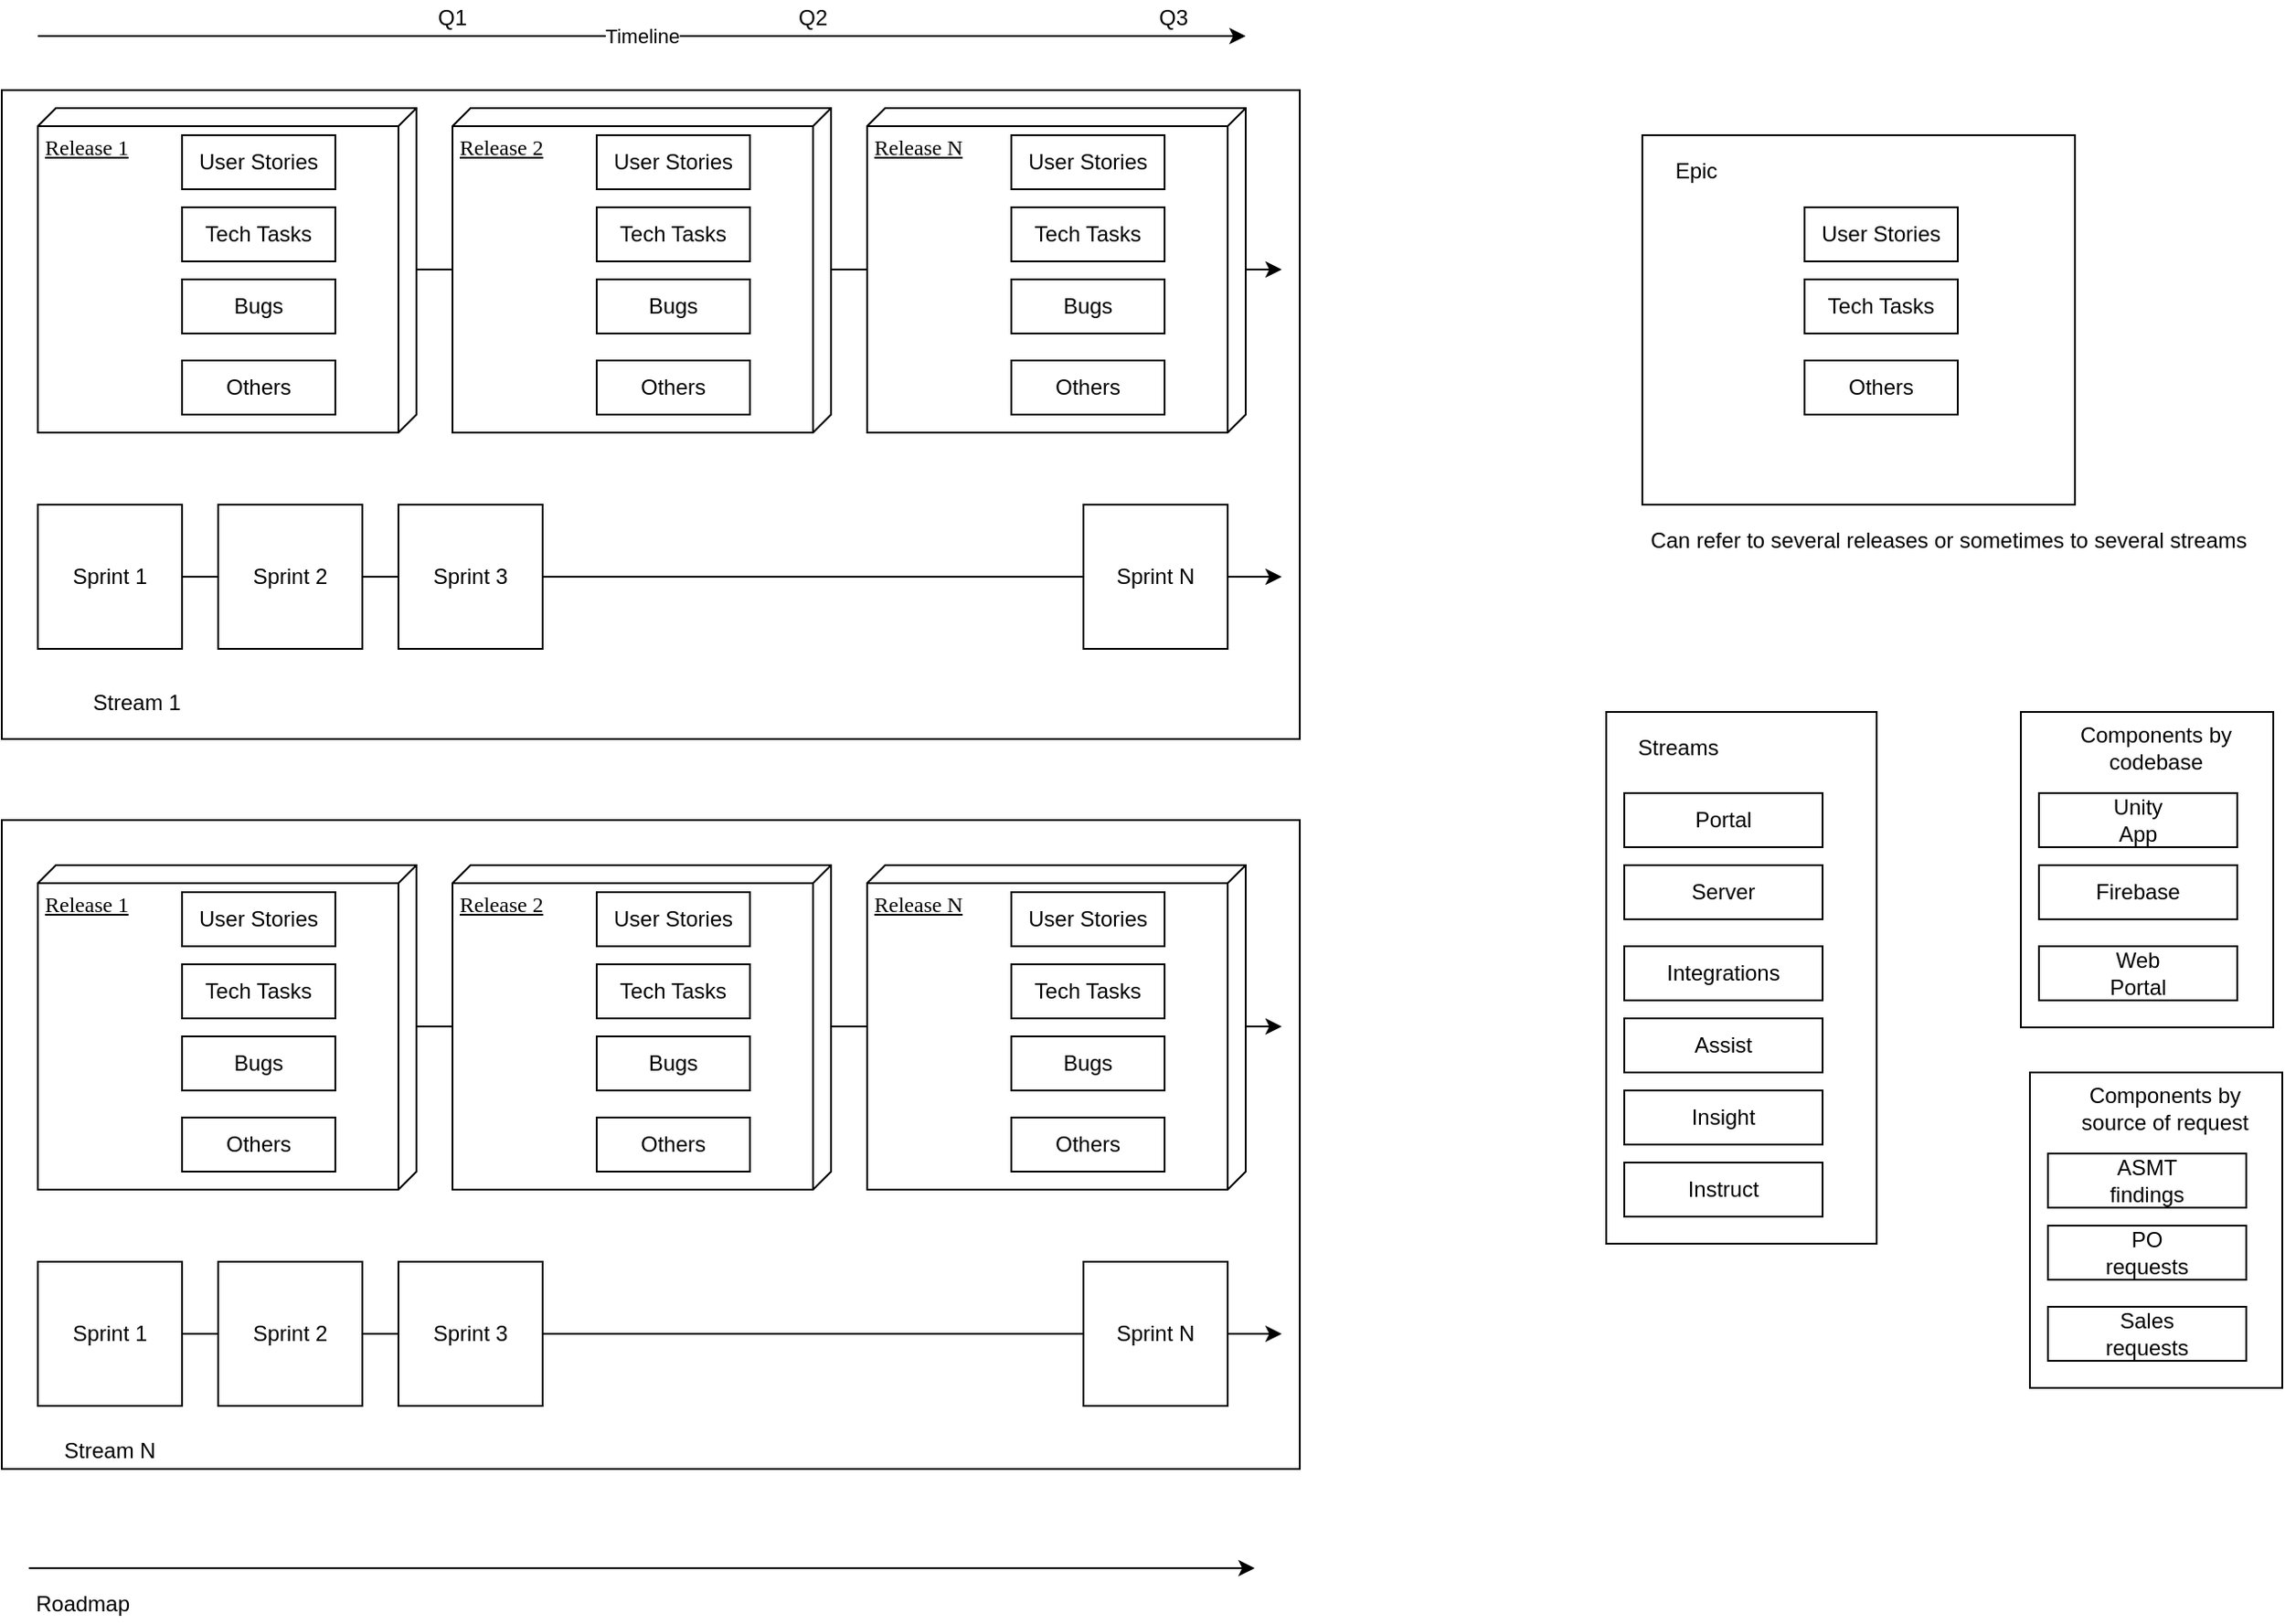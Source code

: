 <mxfile version="14.3.2" type="github" pages="4">
  <diagram name="Jira - Structure" id="5f0bae14-7c28-e335-631c-24af17079c00">
    <mxGraphModel dx="1102" dy="634" grid="1" gridSize="10" guides="1" tooltips="1" connect="1" arrows="1" fold="1" page="1" pageScale="1" pageWidth="1100" pageHeight="850" background="#ffffff" math="0" shadow="0">
      <root>
        <mxCell id="0" />
        <mxCell id="1" parent="0" />
        <mxCell id="EoIfOa-mQv8-iU-O-UPE-25" value="" style="rounded=0;whiteSpace=wrap;html=1;" vertex="1" parent="1">
          <mxGeometry x="990" y="405" width="150" height="295" as="geometry" />
        </mxCell>
        <mxCell id="KZfEq4PjZTaoLLtRf_3A-20" value="" style="rounded=0;whiteSpace=wrap;html=1;" vertex="1" parent="1">
          <mxGeometry x="100" y="60" width="720" height="360" as="geometry" />
        </mxCell>
        <mxCell id="KZfEq4PjZTaoLLtRf_3A-17" style="edgeStyle=orthogonalEdgeStyle;rounded=0;orthogonalLoop=1;jettySize=auto;html=1;exitX=0;exitY=0.5;exitDx=0;exitDy=0;" edge="1" parent="1">
          <mxGeometry relative="1" as="geometry">
            <mxPoint x="120" y="159.5" as="sourcePoint" />
            <mxPoint x="810" y="159.5" as="targetPoint" />
            <Array as="points">
              <mxPoint x="620" y="159.5" />
              <mxPoint x="620" y="159.5" />
            </Array>
          </mxGeometry>
        </mxCell>
        <mxCell id="KZfEq4PjZTaoLLtRf_3A-16" style="edgeStyle=orthogonalEdgeStyle;rounded=0;orthogonalLoop=1;jettySize=auto;html=1;exitX=0;exitY=0.5;exitDx=0;exitDy=0;" edge="1" parent="1" source="KZfEq4PjZTaoLLtRf_3A-11">
          <mxGeometry relative="1" as="geometry">
            <mxPoint x="810" y="330" as="targetPoint" />
            <Array as="points">
              <mxPoint x="620" y="330" />
              <mxPoint x="620" y="330" />
            </Array>
          </mxGeometry>
        </mxCell>
        <mxCell id="39150e848f15840c-1" value="Release 1" style="verticalAlign=top;align=left;spacingTop=8;spacingLeft=2;spacingRight=12;shape=cube;size=10;direction=south;fontStyle=4;html=1;rounded=0;shadow=0;comic=0;labelBackgroundColor=none;strokeWidth=1;fontFamily=Verdana;fontSize=12" parent="1" vertex="1">
          <mxGeometry x="120" y="70" width="210" height="180" as="geometry" />
        </mxCell>
        <mxCell id="zYBQ2tV1xO66oVyMY-6t-7" value="User Stories" style="rounded=0;whiteSpace=wrap;html=1;" vertex="1" parent="1">
          <mxGeometry x="200" y="85" width="85" height="30" as="geometry" />
        </mxCell>
        <mxCell id="zYBQ2tV1xO66oVyMY-6t-8" value="Tech Tasks" style="rounded=0;whiteSpace=wrap;html=1;" vertex="1" parent="1">
          <mxGeometry x="200" y="125" width="85" height="30" as="geometry" />
        </mxCell>
        <mxCell id="zYBQ2tV1xO66oVyMY-6t-9" value="Bugs" style="rounded=0;whiteSpace=wrap;html=1;" vertex="1" parent="1">
          <mxGeometry x="200" y="165" width="85" height="30" as="geometry" />
        </mxCell>
        <mxCell id="zYBQ2tV1xO66oVyMY-6t-14" value="Timeline" style="endArrow=classic;html=1;" edge="1" parent="1">
          <mxGeometry relative="1" as="geometry">
            <mxPoint x="120" y="30" as="sourcePoint" />
            <mxPoint x="790" y="30" as="targetPoint" />
          </mxGeometry>
        </mxCell>
        <mxCell id="zYBQ2tV1xO66oVyMY-6t-16" value="Release 2" style="verticalAlign=top;align=left;spacingTop=8;spacingLeft=2;spacingRight=12;shape=cube;size=10;direction=south;fontStyle=4;html=1;rounded=0;shadow=0;comic=0;labelBackgroundColor=none;strokeWidth=1;fontFamily=Verdana;fontSize=12" vertex="1" parent="1">
          <mxGeometry x="350" y="70" width="210" height="180" as="geometry" />
        </mxCell>
        <mxCell id="zYBQ2tV1xO66oVyMY-6t-17" value="User Stories" style="rounded=0;whiteSpace=wrap;html=1;" vertex="1" parent="1">
          <mxGeometry x="430" y="85" width="85" height="30" as="geometry" />
        </mxCell>
        <mxCell id="zYBQ2tV1xO66oVyMY-6t-18" value="Tech Tasks" style="rounded=0;whiteSpace=wrap;html=1;" vertex="1" parent="1">
          <mxGeometry x="430" y="125" width="85" height="30" as="geometry" />
        </mxCell>
        <mxCell id="zYBQ2tV1xO66oVyMY-6t-19" value="Bugs" style="rounded=0;whiteSpace=wrap;html=1;" vertex="1" parent="1">
          <mxGeometry x="430" y="165" width="85" height="30" as="geometry" />
        </mxCell>
        <mxCell id="zYBQ2tV1xO66oVyMY-6t-20" value="Release N" style="verticalAlign=top;align=left;spacingTop=8;spacingLeft=2;spacingRight=12;shape=cube;size=10;direction=south;fontStyle=4;html=1;rounded=0;shadow=0;comic=0;labelBackgroundColor=none;strokeWidth=1;fontFamily=Verdana;fontSize=12" vertex="1" parent="1">
          <mxGeometry x="580" y="70" width="210" height="180" as="geometry" />
        </mxCell>
        <mxCell id="zYBQ2tV1xO66oVyMY-6t-21" value="User Stories" style="rounded=0;whiteSpace=wrap;html=1;" vertex="1" parent="1">
          <mxGeometry x="660" y="85" width="85" height="30" as="geometry" />
        </mxCell>
        <mxCell id="zYBQ2tV1xO66oVyMY-6t-22" value="Tech Tasks" style="rounded=0;whiteSpace=wrap;html=1;" vertex="1" parent="1">
          <mxGeometry x="660" y="125" width="85" height="30" as="geometry" />
        </mxCell>
        <mxCell id="zYBQ2tV1xO66oVyMY-6t-23" value="Bugs" style="rounded=0;whiteSpace=wrap;html=1;" vertex="1" parent="1">
          <mxGeometry x="660" y="165" width="85" height="30" as="geometry" />
        </mxCell>
        <mxCell id="LvQOMLrBuf0VgDN2-tLI-3" value="Others" style="rounded=0;whiteSpace=wrap;html=1;" vertex="1" parent="1">
          <mxGeometry x="200" y="210" width="85" height="30" as="geometry" />
        </mxCell>
        <mxCell id="LvQOMLrBuf0VgDN2-tLI-5" value="Others" style="rounded=0;whiteSpace=wrap;html=1;" vertex="1" parent="1">
          <mxGeometry x="430" y="210" width="85" height="30" as="geometry" />
        </mxCell>
        <mxCell id="LvQOMLrBuf0VgDN2-tLI-6" value="Others" style="rounded=0;whiteSpace=wrap;html=1;" vertex="1" parent="1">
          <mxGeometry x="660" y="210" width="85" height="30" as="geometry" />
        </mxCell>
        <mxCell id="KZfEq4PjZTaoLLtRf_3A-4" value="" style="endArrow=classic;html=1;" edge="1" parent="1">
          <mxGeometry relative="1" as="geometry">
            <mxPoint x="115" y="880" as="sourcePoint" />
            <mxPoint x="795" y="880" as="targetPoint" />
          </mxGeometry>
        </mxCell>
        <mxCell id="KZfEq4PjZTaoLLtRf_3A-7" value="Q1" style="text;html=1;strokeColor=none;fillColor=none;align=center;verticalAlign=middle;whiteSpace=wrap;rounded=0;" vertex="1" parent="1">
          <mxGeometry x="330" y="10" width="40" height="20" as="geometry" />
        </mxCell>
        <mxCell id="KZfEq4PjZTaoLLtRf_3A-8" value="Q2" style="text;html=1;strokeColor=none;fillColor=none;align=center;verticalAlign=middle;whiteSpace=wrap;rounded=0;" vertex="1" parent="1">
          <mxGeometry x="530" y="10" width="40" height="20" as="geometry" />
        </mxCell>
        <mxCell id="KZfEq4PjZTaoLLtRf_3A-9" value="Roadmap" style="text;html=1;strokeColor=none;fillColor=none;align=center;verticalAlign=middle;whiteSpace=wrap;rounded=0;" vertex="1" parent="1">
          <mxGeometry x="130" y="890" width="30" height="20" as="geometry" />
        </mxCell>
        <mxCell id="KZfEq4PjZTaoLLtRf_3A-10" value="Q3" style="text;html=1;strokeColor=none;fillColor=none;align=center;verticalAlign=middle;whiteSpace=wrap;rounded=0;" vertex="1" parent="1">
          <mxGeometry x="730" y="10" width="40" height="20" as="geometry" />
        </mxCell>
        <mxCell id="KZfEq4PjZTaoLLtRf_3A-11" value="Sprint 1" style="whiteSpace=wrap;html=1;aspect=fixed;" vertex="1" parent="1">
          <mxGeometry x="120" y="290" width="80" height="80" as="geometry" />
        </mxCell>
        <mxCell id="KZfEq4PjZTaoLLtRf_3A-12" value="Sprint 2" style="whiteSpace=wrap;html=1;aspect=fixed;" vertex="1" parent="1">
          <mxGeometry x="220" y="290" width="80" height="80" as="geometry" />
        </mxCell>
        <mxCell id="KZfEq4PjZTaoLLtRf_3A-13" value="Sprint 3" style="whiteSpace=wrap;html=1;aspect=fixed;" vertex="1" parent="1">
          <mxGeometry x="320" y="290" width="80" height="80" as="geometry" />
        </mxCell>
        <mxCell id="KZfEq4PjZTaoLLtRf_3A-14" value="Sprint N" style="whiteSpace=wrap;html=1;aspect=fixed;" vertex="1" parent="1">
          <mxGeometry x="700" y="290" width="80" height="80" as="geometry" />
        </mxCell>
        <UserObject label="Stream 1" placeholders="1" name="Variable" id="KZfEq4PjZTaoLLtRf_3A-21">
          <mxCell style="text;html=1;strokeColor=none;fillColor=none;align=center;verticalAlign=middle;whiteSpace=wrap;overflow=hidden;" vertex="1" parent="1">
            <mxGeometry x="120" y="390" width="110" height="20" as="geometry" />
          </mxCell>
        </UserObject>
        <mxCell id="KZfEq4PjZTaoLLtRf_3A-46" value="" style="rounded=0;whiteSpace=wrap;html=1;" vertex="1" parent="1">
          <mxGeometry x="100" y="465" width="720" height="360" as="geometry" />
        </mxCell>
        <mxCell id="KZfEq4PjZTaoLLtRf_3A-47" style="edgeStyle=orthogonalEdgeStyle;rounded=0;orthogonalLoop=1;jettySize=auto;html=1;exitX=0;exitY=0.5;exitDx=0;exitDy=0;" edge="1" parent="1">
          <mxGeometry relative="1" as="geometry">
            <mxPoint x="120" y="579.5" as="sourcePoint" />
            <mxPoint x="810" y="579.5" as="targetPoint" />
            <Array as="points">
              <mxPoint x="620" y="579.5" />
              <mxPoint x="620" y="579.5" />
            </Array>
          </mxGeometry>
        </mxCell>
        <mxCell id="KZfEq4PjZTaoLLtRf_3A-48" style="edgeStyle=orthogonalEdgeStyle;rounded=0;orthogonalLoop=1;jettySize=auto;html=1;exitX=0;exitY=0.5;exitDx=0;exitDy=0;" edge="1" parent="1" source="KZfEq4PjZTaoLLtRf_3A-64">
          <mxGeometry relative="1" as="geometry">
            <mxPoint x="810" y="750" as="targetPoint" />
            <Array as="points">
              <mxPoint x="620" y="750" />
              <mxPoint x="620" y="750" />
            </Array>
          </mxGeometry>
        </mxCell>
        <mxCell id="KZfEq4PjZTaoLLtRf_3A-49" value="Release 1" style="verticalAlign=top;align=left;spacingTop=8;spacingLeft=2;spacingRight=12;shape=cube;size=10;direction=south;fontStyle=4;html=1;rounded=0;shadow=0;comic=0;labelBackgroundColor=none;strokeWidth=1;fontFamily=Verdana;fontSize=12" vertex="1" parent="1">
          <mxGeometry x="120" y="490" width="210" height="180" as="geometry" />
        </mxCell>
        <mxCell id="KZfEq4PjZTaoLLtRf_3A-50" value="User Stories" style="rounded=0;whiteSpace=wrap;html=1;" vertex="1" parent="1">
          <mxGeometry x="200" y="505" width="85" height="30" as="geometry" />
        </mxCell>
        <mxCell id="KZfEq4PjZTaoLLtRf_3A-51" value="Tech Tasks" style="rounded=0;whiteSpace=wrap;html=1;" vertex="1" parent="1">
          <mxGeometry x="200" y="545" width="85" height="30" as="geometry" />
        </mxCell>
        <mxCell id="KZfEq4PjZTaoLLtRf_3A-52" value="Bugs" style="rounded=0;whiteSpace=wrap;html=1;" vertex="1" parent="1">
          <mxGeometry x="200" y="585" width="85" height="30" as="geometry" />
        </mxCell>
        <mxCell id="KZfEq4PjZTaoLLtRf_3A-53" value="Release 2" style="verticalAlign=top;align=left;spacingTop=8;spacingLeft=2;spacingRight=12;shape=cube;size=10;direction=south;fontStyle=4;html=1;rounded=0;shadow=0;comic=0;labelBackgroundColor=none;strokeWidth=1;fontFamily=Verdana;fontSize=12" vertex="1" parent="1">
          <mxGeometry x="350" y="490" width="210" height="180" as="geometry" />
        </mxCell>
        <mxCell id="KZfEq4PjZTaoLLtRf_3A-54" value="User Stories" style="rounded=0;whiteSpace=wrap;html=1;" vertex="1" parent="1">
          <mxGeometry x="430" y="505" width="85" height="30" as="geometry" />
        </mxCell>
        <mxCell id="KZfEq4PjZTaoLLtRf_3A-55" value="Tech Tasks" style="rounded=0;whiteSpace=wrap;html=1;" vertex="1" parent="1">
          <mxGeometry x="430" y="545" width="85" height="30" as="geometry" />
        </mxCell>
        <mxCell id="KZfEq4PjZTaoLLtRf_3A-56" value="Bugs" style="rounded=0;whiteSpace=wrap;html=1;" vertex="1" parent="1">
          <mxGeometry x="430" y="585" width="85" height="30" as="geometry" />
        </mxCell>
        <mxCell id="KZfEq4PjZTaoLLtRf_3A-57" value="Release N" style="verticalAlign=top;align=left;spacingTop=8;spacingLeft=2;spacingRight=12;shape=cube;size=10;direction=south;fontStyle=4;html=1;rounded=0;shadow=0;comic=0;labelBackgroundColor=none;strokeWidth=1;fontFamily=Verdana;fontSize=12" vertex="1" parent="1">
          <mxGeometry x="580" y="490" width="210" height="180" as="geometry" />
        </mxCell>
        <mxCell id="KZfEq4PjZTaoLLtRf_3A-58" value="User Stories" style="rounded=0;whiteSpace=wrap;html=1;" vertex="1" parent="1">
          <mxGeometry x="660" y="505" width="85" height="30" as="geometry" />
        </mxCell>
        <mxCell id="KZfEq4PjZTaoLLtRf_3A-59" value="Tech Tasks" style="rounded=0;whiteSpace=wrap;html=1;" vertex="1" parent="1">
          <mxGeometry x="660" y="545" width="85" height="30" as="geometry" />
        </mxCell>
        <mxCell id="KZfEq4PjZTaoLLtRf_3A-60" value="Bugs" style="rounded=0;whiteSpace=wrap;html=1;" vertex="1" parent="1">
          <mxGeometry x="660" y="585" width="85" height="30" as="geometry" />
        </mxCell>
        <mxCell id="KZfEq4PjZTaoLLtRf_3A-61" value="Others" style="rounded=0;whiteSpace=wrap;html=1;" vertex="1" parent="1">
          <mxGeometry x="200" y="630" width="85" height="30" as="geometry" />
        </mxCell>
        <mxCell id="KZfEq4PjZTaoLLtRf_3A-62" value="Others" style="rounded=0;whiteSpace=wrap;html=1;" vertex="1" parent="1">
          <mxGeometry x="430" y="630" width="85" height="30" as="geometry" />
        </mxCell>
        <mxCell id="KZfEq4PjZTaoLLtRf_3A-63" value="Others" style="rounded=0;whiteSpace=wrap;html=1;" vertex="1" parent="1">
          <mxGeometry x="660" y="630" width="85" height="30" as="geometry" />
        </mxCell>
        <mxCell id="KZfEq4PjZTaoLLtRf_3A-64" value="Sprint 1" style="whiteSpace=wrap;html=1;aspect=fixed;" vertex="1" parent="1">
          <mxGeometry x="120" y="710" width="80" height="80" as="geometry" />
        </mxCell>
        <mxCell id="KZfEq4PjZTaoLLtRf_3A-65" value="Sprint 2" style="whiteSpace=wrap;html=1;aspect=fixed;" vertex="1" parent="1">
          <mxGeometry x="220" y="710" width="80" height="80" as="geometry" />
        </mxCell>
        <mxCell id="KZfEq4PjZTaoLLtRf_3A-66" value="Sprint 3" style="whiteSpace=wrap;html=1;aspect=fixed;" vertex="1" parent="1">
          <mxGeometry x="320" y="710" width="80" height="80" as="geometry" />
        </mxCell>
        <mxCell id="KZfEq4PjZTaoLLtRf_3A-67" value="Sprint N" style="whiteSpace=wrap;html=1;aspect=fixed;" vertex="1" parent="1">
          <mxGeometry x="700" y="710" width="80" height="80" as="geometry" />
        </mxCell>
        <UserObject label="Stream N" placeholders="1" name="Variable" id="KZfEq4PjZTaoLLtRf_3A-68">
          <mxCell style="text;html=1;strokeColor=none;fillColor=none;align=center;verticalAlign=middle;whiteSpace=wrap;overflow=hidden;" vertex="1" parent="1">
            <mxGeometry x="105" y="805" width="110" height="20" as="geometry" />
          </mxCell>
        </UserObject>
        <mxCell id="EoIfOa-mQv8-iU-O-UPE-1" value="" style="rounded=0;whiteSpace=wrap;html=1;" vertex="1" parent="1">
          <mxGeometry x="1010" y="85" width="240" height="205" as="geometry" />
        </mxCell>
        <mxCell id="EoIfOa-mQv8-iU-O-UPE-2" value="Epic" style="text;html=1;strokeColor=none;fillColor=none;align=center;verticalAlign=middle;whiteSpace=wrap;rounded=0;" vertex="1" parent="1">
          <mxGeometry x="1020" y="95" width="40" height="20" as="geometry" />
        </mxCell>
        <mxCell id="EoIfOa-mQv8-iU-O-UPE-3" value="User Stories" style="rounded=0;whiteSpace=wrap;html=1;" vertex="1" parent="1">
          <mxGeometry x="1100" y="125" width="85" height="30" as="geometry" />
        </mxCell>
        <mxCell id="EoIfOa-mQv8-iU-O-UPE-4" value="Tech Tasks" style="rounded=0;whiteSpace=wrap;html=1;" vertex="1" parent="1">
          <mxGeometry x="1100" y="165" width="85" height="30" as="geometry" />
        </mxCell>
        <mxCell id="EoIfOa-mQv8-iU-O-UPE-5" value="Others" style="rounded=0;whiteSpace=wrap;html=1;" vertex="1" parent="1">
          <mxGeometry x="1100" y="210" width="85" height="30" as="geometry" />
        </mxCell>
        <mxCell id="EoIfOa-mQv8-iU-O-UPE-6" value="Can refer to several releases or sometimes to several streams" style="text;html=1;strokeColor=none;fillColor=none;align=center;verticalAlign=middle;whiteSpace=wrap;rounded=0;" vertex="1" parent="1">
          <mxGeometry x="1010" y="300" width="340" height="20" as="geometry" />
        </mxCell>
        <mxCell id="EoIfOa-mQv8-iU-O-UPE-7" value="Streams" style="text;html=1;strokeColor=none;fillColor=none;align=center;verticalAlign=middle;whiteSpace=wrap;rounded=0;" vertex="1" parent="1">
          <mxGeometry x="1010" y="415" width="40" height="20" as="geometry" />
        </mxCell>
        <mxCell id="EoIfOa-mQv8-iU-O-UPE-8" value="" style="rounded=0;whiteSpace=wrap;html=1;" vertex="1" parent="1">
          <mxGeometry x="1000" y="450" width="110" height="30" as="geometry" />
        </mxCell>
        <mxCell id="EoIfOa-mQv8-iU-O-UPE-9" value="" style="rounded=0;whiteSpace=wrap;html=1;" vertex="1" parent="1">
          <mxGeometry x="1000" y="490" width="110" height="30" as="geometry" />
        </mxCell>
        <mxCell id="EoIfOa-mQv8-iU-O-UPE-14" value="" style="rounded=0;whiteSpace=wrap;html=1;" vertex="1" parent="1">
          <mxGeometry x="1000" y="535" width="110" height="30" as="geometry" />
        </mxCell>
        <mxCell id="EoIfOa-mQv8-iU-O-UPE-15" value="" style="rounded=0;whiteSpace=wrap;html=1;" vertex="1" parent="1">
          <mxGeometry x="1000" y="575" width="110" height="30" as="geometry" />
        </mxCell>
        <mxCell id="EoIfOa-mQv8-iU-O-UPE-16" value="" style="rounded=0;whiteSpace=wrap;html=1;" vertex="1" parent="1">
          <mxGeometry x="1000" y="615" width="110" height="30" as="geometry" />
        </mxCell>
        <mxCell id="EoIfOa-mQv8-iU-O-UPE-17" value="" style="rounded=0;whiteSpace=wrap;html=1;" vertex="1" parent="1">
          <mxGeometry x="1000" y="655" width="110" height="30" as="geometry" />
        </mxCell>
        <mxCell id="EoIfOa-mQv8-iU-O-UPE-18" value="Portal" style="text;html=1;strokeColor=none;fillColor=none;align=center;verticalAlign=middle;whiteSpace=wrap;rounded=0;" vertex="1" parent="1">
          <mxGeometry x="1035" y="455" width="40" height="20" as="geometry" />
        </mxCell>
        <mxCell id="EoIfOa-mQv8-iU-O-UPE-19" value="Server" style="text;html=1;strokeColor=none;fillColor=none;align=center;verticalAlign=middle;whiteSpace=wrap;rounded=0;" vertex="1" parent="1">
          <mxGeometry x="1035" y="495" width="40" height="20" as="geometry" />
        </mxCell>
        <mxCell id="EoIfOa-mQv8-iU-O-UPE-20" value="Integrations" style="text;html=1;strokeColor=none;fillColor=none;align=center;verticalAlign=middle;whiteSpace=wrap;rounded=0;" vertex="1" parent="1">
          <mxGeometry x="1035" y="540" width="40" height="20" as="geometry" />
        </mxCell>
        <mxCell id="EoIfOa-mQv8-iU-O-UPE-21" value="Assist" style="text;html=1;strokeColor=none;fillColor=none;align=center;verticalAlign=middle;whiteSpace=wrap;rounded=0;" vertex="1" parent="1">
          <mxGeometry x="1035" y="580" width="40" height="20" as="geometry" />
        </mxCell>
        <mxCell id="EoIfOa-mQv8-iU-O-UPE-22" value="Insight" style="text;html=1;strokeColor=none;fillColor=none;align=center;verticalAlign=middle;whiteSpace=wrap;rounded=0;" vertex="1" parent="1">
          <mxGeometry x="1035" y="620" width="40" height="20" as="geometry" />
        </mxCell>
        <mxCell id="EoIfOa-mQv8-iU-O-UPE-24" value="Instruct" style="text;html=1;strokeColor=none;fillColor=none;align=center;verticalAlign=middle;whiteSpace=wrap;rounded=0;" vertex="1" parent="1">
          <mxGeometry x="1035" y="660" width="40" height="20" as="geometry" />
        </mxCell>
        <mxCell id="EoIfOa-mQv8-iU-O-UPE-26" value="" style="rounded=0;whiteSpace=wrap;html=1;" vertex="1" parent="1">
          <mxGeometry x="1220" y="405" width="140" height="175" as="geometry" />
        </mxCell>
        <mxCell id="EoIfOa-mQv8-iU-O-UPE-27" value="Components by codebase" style="text;html=1;strokeColor=none;fillColor=none;align=center;verticalAlign=middle;whiteSpace=wrap;rounded=0;" vertex="1" parent="1">
          <mxGeometry x="1240" y="415" width="110" height="20" as="geometry" />
        </mxCell>
        <mxCell id="EoIfOa-mQv8-iU-O-UPE-28" value="" style="rounded=0;whiteSpace=wrap;html=1;" vertex="1" parent="1">
          <mxGeometry x="1230" y="450" width="110" height="30" as="geometry" />
        </mxCell>
        <mxCell id="EoIfOa-mQv8-iU-O-UPE-29" value="" style="rounded=0;whiteSpace=wrap;html=1;" vertex="1" parent="1">
          <mxGeometry x="1230" y="490" width="110" height="30" as="geometry" />
        </mxCell>
        <mxCell id="EoIfOa-mQv8-iU-O-UPE-30" value="" style="rounded=0;whiteSpace=wrap;html=1;" vertex="1" parent="1">
          <mxGeometry x="1230" y="535" width="110" height="30" as="geometry" />
        </mxCell>
        <mxCell id="EoIfOa-mQv8-iU-O-UPE-34" value="Unity App" style="text;html=1;strokeColor=none;fillColor=none;align=center;verticalAlign=middle;whiteSpace=wrap;rounded=0;" vertex="1" parent="1">
          <mxGeometry x="1265" y="455" width="40" height="20" as="geometry" />
        </mxCell>
        <mxCell id="EoIfOa-mQv8-iU-O-UPE-35" value="Firebase" style="text;html=1;strokeColor=none;fillColor=none;align=center;verticalAlign=middle;whiteSpace=wrap;rounded=0;" vertex="1" parent="1">
          <mxGeometry x="1265" y="495" width="40" height="20" as="geometry" />
        </mxCell>
        <mxCell id="EoIfOa-mQv8-iU-O-UPE-36" value="Web Portal" style="text;html=1;strokeColor=none;fillColor=none;align=center;verticalAlign=middle;whiteSpace=wrap;rounded=0;" vertex="1" parent="1">
          <mxGeometry x="1265" y="540" width="40" height="20" as="geometry" />
        </mxCell>
        <mxCell id="EoIfOa-mQv8-iU-O-UPE-40" value="" style="rounded=0;whiteSpace=wrap;html=1;" vertex="1" parent="1">
          <mxGeometry x="1225" y="605" width="140" height="175" as="geometry" />
        </mxCell>
        <mxCell id="EoIfOa-mQv8-iU-O-UPE-41" value="Components by source of request" style="text;html=1;strokeColor=none;fillColor=none;align=center;verticalAlign=middle;whiteSpace=wrap;rounded=0;" vertex="1" parent="1">
          <mxGeometry x="1245" y="615" width="110" height="20" as="geometry" />
        </mxCell>
        <mxCell id="EoIfOa-mQv8-iU-O-UPE-42" value="" style="rounded=0;whiteSpace=wrap;html=1;" vertex="1" parent="1">
          <mxGeometry x="1235" y="650" width="110" height="30" as="geometry" />
        </mxCell>
        <mxCell id="EoIfOa-mQv8-iU-O-UPE-43" value="" style="rounded=0;whiteSpace=wrap;html=1;" vertex="1" parent="1">
          <mxGeometry x="1235" y="690" width="110" height="30" as="geometry" />
        </mxCell>
        <mxCell id="EoIfOa-mQv8-iU-O-UPE-44" value="" style="rounded=0;whiteSpace=wrap;html=1;" vertex="1" parent="1">
          <mxGeometry x="1235" y="735" width="110" height="30" as="geometry" />
        </mxCell>
        <mxCell id="EoIfOa-mQv8-iU-O-UPE-45" value="ASMT findings" style="text;html=1;strokeColor=none;fillColor=none;align=center;verticalAlign=middle;whiteSpace=wrap;rounded=0;" vertex="1" parent="1">
          <mxGeometry x="1270" y="655" width="40" height="20" as="geometry" />
        </mxCell>
        <mxCell id="EoIfOa-mQv8-iU-O-UPE-46" value="PO requests" style="text;html=1;strokeColor=none;fillColor=none;align=center;verticalAlign=middle;whiteSpace=wrap;rounded=0;" vertex="1" parent="1">
          <mxGeometry x="1270" y="695" width="40" height="20" as="geometry" />
        </mxCell>
        <mxCell id="EoIfOa-mQv8-iU-O-UPE-47" value="Sales requests" style="text;html=1;strokeColor=none;fillColor=none;align=center;verticalAlign=middle;whiteSpace=wrap;rounded=0;" vertex="1" parent="1">
          <mxGeometry x="1270" y="740" width="40" height="20" as="geometry" />
        </mxCell>
      </root>
    </mxGraphModel>
  </diagram>
  <diagram id="QD87t_91pNnKGs3e3rFS" name="Workflow - User Story">
    <mxGraphModel dx="1574" dy="2006" grid="1" gridSize="10" guides="1" tooltips="1" connect="1" arrows="1" fold="1" page="1" pageScale="1" pageWidth="850" pageHeight="1100" math="0" shadow="0">
      <root>
        <mxCell id="zmtpLnxHm4_QA1hhfhCr-0" />
        <mxCell id="zmtpLnxHm4_QA1hhfhCr-1" parent="zmtpLnxHm4_QA1hhfhCr-0" />
        <mxCell id="beQyS2hSrf4CINl6--2y-61" style="edgeStyle=orthogonalEdgeStyle;rounded=0;orthogonalLoop=1;jettySize=auto;html=1;entryX=0.5;entryY=1;entryDx=0;entryDy=0;" edge="1" parent="zmtpLnxHm4_QA1hhfhCr-1" source="beQyS2hSrf4CINl6--2y-1" target="beQyS2hSrf4CINl6--2y-7">
          <mxGeometry relative="1" as="geometry" />
        </mxCell>
        <mxCell id="beQyS2hSrf4CINl6--2y-1" value="" style="rounded=0;whiteSpace=wrap;html=1;" vertex="1" parent="zmtpLnxHm4_QA1hhfhCr-1">
          <mxGeometry x="320" y="150" width="120" height="30" as="geometry" />
        </mxCell>
        <mxCell id="beQyS2hSrf4CINl6--2y-2" value="&lt;font style=&quot;font-size: 14px&quot;&gt;Defined&lt;/font&gt;" style="text;html=1;strokeColor=none;fillColor=none;align=center;verticalAlign=middle;whiteSpace=wrap;rounded=0;" vertex="1" parent="zmtpLnxHm4_QA1hhfhCr-1">
          <mxGeometry x="360" y="155" width="40" height="20" as="geometry" />
        </mxCell>
        <mxCell id="beQyS2hSrf4CINl6--2y-47" style="edgeStyle=orthogonalEdgeStyle;rounded=0;orthogonalLoop=1;jettySize=auto;html=1;exitX=1;exitY=0.5;exitDx=0;exitDy=0;entryX=0.5;entryY=0;entryDx=0;entryDy=0;" edge="1" parent="zmtpLnxHm4_QA1hhfhCr-1" source="beQyS2hSrf4CINl6--2y-3" target="beQyS2hSrf4CINl6--2y-2">
          <mxGeometry relative="1" as="geometry" />
        </mxCell>
        <mxCell id="beQyS2hSrf4CINl6--2y-3" value="" style="rounded=0;whiteSpace=wrap;html=1;" vertex="1" parent="zmtpLnxHm4_QA1hhfhCr-1">
          <mxGeometry x="170" y="100" width="120" height="30" as="geometry" />
        </mxCell>
        <mxCell id="beQyS2hSrf4CINl6--2y-4" value="&lt;font style=&quot;font-size: 14px&quot;&gt;Analysis&lt;/font&gt;" style="text;html=1;strokeColor=none;fillColor=none;align=center;verticalAlign=middle;whiteSpace=wrap;rounded=0;" vertex="1" parent="zmtpLnxHm4_QA1hhfhCr-1">
          <mxGeometry x="210" y="105" width="40" height="20" as="geometry" />
        </mxCell>
        <mxCell id="beQyS2hSrf4CINl6--2y-7" value="" style="rounded=0;whiteSpace=wrap;html=1;" vertex="1" parent="zmtpLnxHm4_QA1hhfhCr-1">
          <mxGeometry x="40" y="50" width="120" height="30" as="geometry" />
        </mxCell>
        <mxCell id="beQyS2hSrf4CINl6--2y-8" value="&lt;font style=&quot;font-size: 14px&quot;&gt;Open&lt;/font&gt;" style="text;html=1;strokeColor=none;fillColor=none;align=center;verticalAlign=middle;whiteSpace=wrap;rounded=0;" vertex="1" parent="zmtpLnxHm4_QA1hhfhCr-1">
          <mxGeometry x="80" y="55" width="40" height="20" as="geometry" />
        </mxCell>
        <mxCell id="beQyS2hSrf4CINl6--2y-57" style="edgeStyle=orthogonalEdgeStyle;rounded=0;orthogonalLoop=1;jettySize=auto;html=1;entryX=0;entryY=0.5;entryDx=0;entryDy=0;" edge="1" parent="zmtpLnxHm4_QA1hhfhCr-1" source="beQyS2hSrf4CINl6--2y-9" target="beQyS2hSrf4CINl6--2y-14">
          <mxGeometry relative="1" as="geometry" />
        </mxCell>
        <mxCell id="beQyS2hSrf4CINl6--2y-9" value="" style="rounded=0;whiteSpace=wrap;html=1;" vertex="1" parent="zmtpLnxHm4_QA1hhfhCr-1">
          <mxGeometry x="1310" y="235" width="120" height="30" as="geometry" />
        </mxCell>
        <mxCell id="beQyS2hSrf4CINl6--2y-67" style="edgeStyle=orthogonalEdgeStyle;rounded=0;orthogonalLoop=1;jettySize=auto;html=1;" edge="1" parent="zmtpLnxHm4_QA1hhfhCr-1" source="beQyS2hSrf4CINl6--2y-10" target="beQyS2hSrf4CINl6--2y-3">
          <mxGeometry relative="1" as="geometry">
            <Array as="points">
              <mxPoint x="1370" y="320" />
              <mxPoint x="230" y="320" />
            </Array>
          </mxGeometry>
        </mxCell>
        <mxCell id="beQyS2hSrf4CINl6--2y-10" value="&lt;font style=&quot;font-size: 14px&quot;&gt;Done&lt;/font&gt;" style="text;html=1;strokeColor=none;fillColor=none;align=center;verticalAlign=middle;whiteSpace=wrap;rounded=0;" vertex="1" parent="zmtpLnxHm4_QA1hhfhCr-1">
          <mxGeometry x="1350" y="240" width="40" height="20" as="geometry" />
        </mxCell>
        <mxCell id="beQyS2hSrf4CINl6--2y-59" style="edgeStyle=orthogonalEdgeStyle;rounded=0;orthogonalLoop=1;jettySize=auto;html=1;entryX=1;entryY=0.75;entryDx=0;entryDy=0;" edge="1" parent="zmtpLnxHm4_QA1hhfhCr-1" source="beQyS2hSrf4CINl6--2y-14" target="beQyS2hSrf4CINl6--2y-24">
          <mxGeometry relative="1" as="geometry">
            <Array as="points">
              <mxPoint x="1540" y="413" />
            </Array>
          </mxGeometry>
        </mxCell>
        <mxCell id="beQyS2hSrf4CINl6--2y-14" value="" style="rounded=0;whiteSpace=wrap;html=1;" vertex="1" parent="zmtpLnxHm4_QA1hhfhCr-1">
          <mxGeometry x="1490" y="235" width="120" height="30" as="geometry" />
        </mxCell>
        <mxCell id="beQyS2hSrf4CINl6--2y-15" value="&lt;font style=&quot;font-size: 14px&quot;&gt;Accepted&lt;/font&gt;" style="text;html=1;strokeColor=none;fillColor=none;align=center;verticalAlign=middle;whiteSpace=wrap;rounded=0;" vertex="1" parent="zmtpLnxHm4_QA1hhfhCr-1">
          <mxGeometry x="1530" y="240" width="40" height="20" as="geometry" />
        </mxCell>
        <mxCell id="beQyS2hSrf4CINl6--2y-16" value="" style="rounded=0;whiteSpace=wrap;html=1;" vertex="1" parent="zmtpLnxHm4_QA1hhfhCr-1">
          <mxGeometry x="590" y="260" width="120" height="30" as="geometry" />
        </mxCell>
        <mxCell id="beQyS2hSrf4CINl6--2y-17" value="&lt;font style=&quot;font-size: 14px&quot;&gt;DEV Ready&lt;/font&gt;" style="text;html=1;strokeColor=none;fillColor=none;align=center;verticalAlign=middle;whiteSpace=wrap;rounded=0;" vertex="1" parent="zmtpLnxHm4_QA1hhfhCr-1">
          <mxGeometry x="630" y="265" width="40" height="20" as="geometry" />
        </mxCell>
        <mxCell id="beQyS2hSrf4CINl6--2y-24" value="" style="rounded=0;whiteSpace=wrap;html=1;" vertex="1" parent="zmtpLnxHm4_QA1hhfhCr-1">
          <mxGeometry x="1180" y="390" width="120" height="30" as="geometry" />
        </mxCell>
        <mxCell id="beQyS2hSrf4CINl6--2y-68" style="edgeStyle=orthogonalEdgeStyle;rounded=0;orthogonalLoop=1;jettySize=auto;html=1;entryX=0.25;entryY=1;entryDx=0;entryDy=0;" edge="1" parent="zmtpLnxHm4_QA1hhfhCr-1" source="beQyS2hSrf4CINl6--2y-25" target="beQyS2hSrf4CINl6--2y-7">
          <mxGeometry relative="1" as="geometry">
            <Array as="points">
              <mxPoint x="1240" y="440" />
              <mxPoint x="70" y="440" />
            </Array>
          </mxGeometry>
        </mxCell>
        <mxCell id="beQyS2hSrf4CINl6--2y-25" value="&lt;font style=&quot;font-size: 14px&quot;&gt;Rejected&lt;/font&gt;" style="text;html=1;strokeColor=none;fillColor=none;align=center;verticalAlign=middle;whiteSpace=wrap;rounded=0;" vertex="1" parent="zmtpLnxHm4_QA1hhfhCr-1">
          <mxGeometry x="1220" y="395" width="40" height="20" as="geometry" />
        </mxCell>
        <mxCell id="beQyS2hSrf4CINl6--2y-73" style="edgeStyle=orthogonalEdgeStyle;rounded=0;orthogonalLoop=1;jettySize=auto;html=1;entryX=0.75;entryY=1;entryDx=0;entryDy=0;" edge="1" parent="zmtpLnxHm4_QA1hhfhCr-1" source="beQyS2hSrf4CINl6--2y-26" target="beQyS2hSrf4CINl6--2y-3">
          <mxGeometry relative="1" as="geometry" />
        </mxCell>
        <mxCell id="beQyS2hSrf4CINl6--2y-26" value="" style="rounded=0;whiteSpace=wrap;html=1;" vertex="1" parent="zmtpLnxHm4_QA1hhfhCr-1">
          <mxGeometry x="470" y="210" width="120" height="30" as="geometry" />
        </mxCell>
        <mxCell id="beQyS2hSrf4CINl6--2y-27" value="&lt;font style=&quot;font-size: 14px&quot;&gt;PO Acceptance&lt;/font&gt;" style="text;html=1;strokeColor=none;fillColor=none;align=center;verticalAlign=middle;whiteSpace=wrap;rounded=0;" vertex="1" parent="zmtpLnxHm4_QA1hhfhCr-1">
          <mxGeometry x="500" y="215" width="50" height="20" as="geometry" />
        </mxCell>
        <mxCell id="beQyS2hSrf4CINl6--2y-28" value="" style="rounded=0;whiteSpace=wrap;html=1;" vertex="1" parent="zmtpLnxHm4_QA1hhfhCr-1">
          <mxGeometry x="1130" y="235" width="120" height="30" as="geometry" />
        </mxCell>
        <mxCell id="beQyS2hSrf4CINl6--2y-65" style="edgeStyle=orthogonalEdgeStyle;rounded=0;orthogonalLoop=1;jettySize=auto;html=1;entryX=1;entryY=0.75;entryDx=0;entryDy=0;" edge="1" parent="zmtpLnxHm4_QA1hhfhCr-1" source="beQyS2hSrf4CINl6--2y-29" target="beQyS2hSrf4CINl6--2y-38">
          <mxGeometry relative="1" as="geometry">
            <Array as="points">
              <mxPoint x="1200" y="283" />
            </Array>
          </mxGeometry>
        </mxCell>
        <mxCell id="beQyS2hSrf4CINl6--2y-29" value="&lt;font style=&quot;font-size: 14px&quot;&gt;In Testing&lt;/font&gt;" style="text;html=1;strokeColor=none;fillColor=none;align=center;verticalAlign=middle;whiteSpace=wrap;rounded=0;" vertex="1" parent="zmtpLnxHm4_QA1hhfhCr-1">
          <mxGeometry x="1150" y="240" width="80" height="20" as="geometry" />
        </mxCell>
        <mxCell id="beQyS2hSrf4CINl6--2y-30" value="" style="rounded=0;whiteSpace=wrap;html=1;" vertex="1" parent="zmtpLnxHm4_QA1hhfhCr-1">
          <mxGeometry x="950" y="230" width="120" height="30" as="geometry" />
        </mxCell>
        <mxCell id="beQyS2hSrf4CINl6--2y-31" value="&lt;font style=&quot;font-size: 14px&quot;&gt;Ready for test&lt;/font&gt;" style="text;html=1;strokeColor=none;fillColor=none;align=center;verticalAlign=middle;whiteSpace=wrap;rounded=0;" vertex="1" parent="zmtpLnxHm4_QA1hhfhCr-1">
          <mxGeometry x="960" y="235" width="100" height="20" as="geometry" />
        </mxCell>
        <mxCell id="beQyS2hSrf4CINl6--2y-55" style="edgeStyle=orthogonalEdgeStyle;rounded=0;orthogonalLoop=1;jettySize=auto;html=1;entryX=0.667;entryY=0;entryDx=0;entryDy=0;entryPerimeter=0;" edge="1" parent="zmtpLnxHm4_QA1hhfhCr-1" source="beQyS2hSrf4CINl6--2y-36" target="beQyS2hSrf4CINl6--2y-30">
          <mxGeometry relative="1" as="geometry">
            <Array as="points">
              <mxPoint x="1030" y="160" />
            </Array>
          </mxGeometry>
        </mxCell>
        <mxCell id="beQyS2hSrf4CINl6--2y-36" value="" style="rounded=0;whiteSpace=wrap;html=1;" vertex="1" parent="zmtpLnxHm4_QA1hhfhCr-1">
          <mxGeometry x="890" y="145" width="120" height="30" as="geometry" />
        </mxCell>
        <mxCell id="beQyS2hSrf4CINl6--2y-66" style="edgeStyle=orthogonalEdgeStyle;rounded=0;orthogonalLoop=1;jettySize=auto;html=1;" edge="1" parent="zmtpLnxHm4_QA1hhfhCr-1" source="beQyS2hSrf4CINl6--2y-37">
          <mxGeometry relative="1" as="geometry">
            <mxPoint x="890" y="259" as="targetPoint" />
            <Array as="points">
              <mxPoint x="920" y="260" />
            </Array>
          </mxGeometry>
        </mxCell>
        <mxCell id="beQyS2hSrf4CINl6--2y-37" value="&lt;font style=&quot;font-size: 14px&quot;&gt;Code Review&lt;/font&gt;" style="text;html=1;strokeColor=none;fillColor=none;align=center;verticalAlign=middle;whiteSpace=wrap;rounded=0;" vertex="1" parent="zmtpLnxHm4_QA1hhfhCr-1">
          <mxGeometry x="900" y="150" width="90" height="20" as="geometry" />
        </mxCell>
        <mxCell id="beQyS2hSrf4CINl6--2y-38" value="" style="rounded=0;whiteSpace=wrap;html=1;" vertex="1" parent="zmtpLnxHm4_QA1hhfhCr-1">
          <mxGeometry x="770" y="260" width="120" height="30" as="geometry" />
        </mxCell>
        <mxCell id="beQyS2hSrf4CINl6--2y-64" style="edgeStyle=orthogonalEdgeStyle;rounded=0;orthogonalLoop=1;jettySize=auto;html=1;entryX=1;entryY=0.25;entryDx=0;entryDy=0;" edge="1" parent="zmtpLnxHm4_QA1hhfhCr-1" source="beQyS2hSrf4CINl6--2y-39" target="beQyS2hSrf4CINl6--2y-1">
          <mxGeometry relative="1" as="geometry">
            <Array as="points">
              <mxPoint x="820" y="158" />
            </Array>
          </mxGeometry>
        </mxCell>
        <mxCell id="beQyS2hSrf4CINl6--2y-39" value="&lt;font style=&quot;font-size: 14px&quot;&gt;In Progress&lt;/font&gt;" style="text;html=1;strokeColor=none;fillColor=none;align=center;verticalAlign=middle;whiteSpace=wrap;rounded=0;" vertex="1" parent="zmtpLnxHm4_QA1hhfhCr-1">
          <mxGeometry x="780" y="265" width="90" height="20" as="geometry" />
        </mxCell>
        <mxCell id="beQyS2hSrf4CINl6--2y-42" style="edgeStyle=orthogonalEdgeStyle;rounded=0;orthogonalLoop=1;jettySize=auto;html=1;exitX=0.5;exitY=1;exitDx=0;exitDy=0;entryX=0.5;entryY=0;entryDx=0;entryDy=0;" edge="1" parent="zmtpLnxHm4_QA1hhfhCr-1" source="beQyS2hSrf4CINl6--2y-40" target="beQyS2hSrf4CINl6--2y-7">
          <mxGeometry relative="1" as="geometry" />
        </mxCell>
        <mxCell id="beQyS2hSrf4CINl6--2y-40" value="" style="ellipse;whiteSpace=wrap;html=1;" vertex="1" parent="zmtpLnxHm4_QA1hhfhCr-1">
          <mxGeometry x="80" y="-40" width="40" height="40" as="geometry" />
        </mxCell>
        <mxCell id="beQyS2hSrf4CINl6--2y-48" style="edgeStyle=orthogonalEdgeStyle;rounded=0;orthogonalLoop=1;jettySize=auto;html=1;exitX=1;exitY=0.5;exitDx=0;exitDy=0;entryX=0.5;entryY=0;entryDx=0;entryDy=0;" edge="1" parent="zmtpLnxHm4_QA1hhfhCr-1">
          <mxGeometry relative="1" as="geometry">
            <mxPoint x="160" y="60" as="sourcePoint" />
            <mxPoint x="250" y="100" as="targetPoint" />
          </mxGeometry>
        </mxCell>
        <mxCell id="beQyS2hSrf4CINl6--2y-49" style="edgeStyle=orthogonalEdgeStyle;rounded=0;orthogonalLoop=1;jettySize=auto;html=1;exitX=1;exitY=0.5;exitDx=0;exitDy=0;entryX=0.5;entryY=0;entryDx=0;entryDy=0;" edge="1" parent="zmtpLnxHm4_QA1hhfhCr-1">
          <mxGeometry relative="1" as="geometry">
            <mxPoint x="440" y="170" as="sourcePoint" />
            <mxPoint x="530" y="210" as="targetPoint" />
          </mxGeometry>
        </mxCell>
        <mxCell id="beQyS2hSrf4CINl6--2y-50" style="edgeStyle=orthogonalEdgeStyle;rounded=0;orthogonalLoop=1;jettySize=auto;html=1;exitX=1;exitY=0.5;exitDx=0;exitDy=0;" edge="1" parent="zmtpLnxHm4_QA1hhfhCr-1">
          <mxGeometry relative="1" as="geometry">
            <mxPoint x="590" y="220" as="sourcePoint" />
            <mxPoint x="660" y="260" as="targetPoint" />
            <Array as="points">
              <mxPoint x="660" y="220" />
              <mxPoint x="660" y="260" />
            </Array>
          </mxGeometry>
        </mxCell>
        <mxCell id="beQyS2hSrf4CINl6--2y-51" value="" style="endArrow=classic;html=1;entryX=0;entryY=0.5;entryDx=0;entryDy=0;exitX=1;exitY=0.5;exitDx=0;exitDy=0;exitPerimeter=0;" edge="1" parent="zmtpLnxHm4_QA1hhfhCr-1" source="beQyS2hSrf4CINl6--2y-16" target="beQyS2hSrf4CINl6--2y-38">
          <mxGeometry width="50" height="50" relative="1" as="geometry">
            <mxPoint x="710" y="280" as="sourcePoint" />
            <mxPoint x="760" y="230" as="targetPoint" />
          </mxGeometry>
        </mxCell>
        <mxCell id="beQyS2hSrf4CINl6--2y-52" value="" style="endArrow=classic;html=1;exitX=0.5;exitY=0;exitDx=0;exitDy=0;" edge="1" parent="zmtpLnxHm4_QA1hhfhCr-1" source="beQyS2hSrf4CINl6--2y-38">
          <mxGeometry width="50" height="50" relative="1" as="geometry">
            <mxPoint x="840" y="210" as="sourcePoint" />
            <mxPoint x="890" y="160" as="targetPoint" />
            <Array as="points">
              <mxPoint x="830" y="160" />
            </Array>
          </mxGeometry>
        </mxCell>
        <mxCell id="beQyS2hSrf4CINl6--2y-53" value="" style="endArrow=classic;html=1;entryX=0;entryY=0.5;entryDx=0;entryDy=0;" edge="1" parent="zmtpLnxHm4_QA1hhfhCr-1" target="beQyS2hSrf4CINl6--2y-28">
          <mxGeometry width="50" height="50" relative="1" as="geometry">
            <mxPoint x="1070" y="250" as="sourcePoint" />
            <mxPoint x="1120" y="200" as="targetPoint" />
          </mxGeometry>
        </mxCell>
        <mxCell id="beQyS2hSrf4CINl6--2y-56" value="" style="endArrow=classic;html=1;entryX=0;entryY=0.5;entryDx=0;entryDy=0;" edge="1" parent="zmtpLnxHm4_QA1hhfhCr-1">
          <mxGeometry width="50" height="50" relative="1" as="geometry">
            <mxPoint x="1250" y="249.5" as="sourcePoint" />
            <mxPoint x="1310" y="249.5" as="targetPoint" />
          </mxGeometry>
        </mxCell>
        <mxCell id="beQyS2hSrf4CINl6--2y-60" value="" style="endArrow=classic;html=1;exitX=0.5;exitY=1;exitDx=0;exitDy=0;entryX=0;entryY=0.5;entryDx=0;entryDy=0;" edge="1" parent="zmtpLnxHm4_QA1hhfhCr-1" source="beQyS2hSrf4CINl6--2y-26" target="beQyS2hSrf4CINl6--2y-24">
          <mxGeometry width="50" height="50" relative="1" as="geometry">
            <mxPoint x="700" y="350" as="sourcePoint" />
            <mxPoint x="750" y="300" as="targetPoint" />
            <Array as="points">
              <mxPoint x="530" y="405" />
            </Array>
          </mxGeometry>
        </mxCell>
        <mxCell id="beQyS2hSrf4CINl6--2y-62" value="DoR cheked here" style="text;html=1;strokeColor=none;fillColor=none;align=center;verticalAlign=middle;whiteSpace=wrap;rounded=0;" vertex="1" parent="zmtpLnxHm4_QA1hhfhCr-1">
          <mxGeometry x="260" y="10" width="130" height="20" as="geometry" />
        </mxCell>
        <mxCell id="beQyS2hSrf4CINl6--2y-63" value="" style="endArrow=classic;html=1;exitX=0.5;exitY=1;exitDx=0;exitDy=0;" edge="1" parent="zmtpLnxHm4_QA1hhfhCr-1" source="beQyS2hSrf4CINl6--2y-62">
          <mxGeometry width="50" height="50" relative="1" as="geometry">
            <mxPoint x="260" y="210" as="sourcePoint" />
            <mxPoint x="325" y="110" as="targetPoint" />
          </mxGeometry>
        </mxCell>
        <mxCell id="y6AOGsm5S0q0STDSHusE-1" value="" style="edgeStyle=orthogonalEdgeStyle;rounded=0;orthogonalLoop=1;jettySize=auto;html=1;" edge="1" parent="zmtpLnxHm4_QA1hhfhCr-1" source="beQyS2hSrf4CINl6--2y-69" target="y6AOGsm5S0q0STDSHusE-0">
          <mxGeometry relative="1" as="geometry" />
        </mxCell>
        <mxCell id="beQyS2hSrf4CINl6--2y-69" value="" style="rounded=0;whiteSpace=wrap;html=1;" vertex="1" parent="zmtpLnxHm4_QA1hhfhCr-1">
          <mxGeometry x="650" y="55" width="130" height="30" as="geometry" />
        </mxCell>
        <mxCell id="beQyS2hSrf4CINl6--2y-70" value="&lt;font style=&quot;font-size: 14px&quot;&gt;Blocked&lt;/font&gt;" style="text;html=1;strokeColor=none;fillColor=none;align=center;verticalAlign=middle;whiteSpace=wrap;rounded=0;" vertex="1" parent="zmtpLnxHm4_QA1hhfhCr-1">
          <mxGeometry x="690" y="60" width="40" height="20" as="geometry" />
        </mxCell>
        <mxCell id="beQyS2hSrf4CINl6--2y-72" style="edgeStyle=orthogonalEdgeStyle;rounded=0;orthogonalLoop=1;jettySize=auto;html=1;entryX=0;entryY=0.5;entryDx=0;entryDy=0;" edge="1" parent="zmtpLnxHm4_QA1hhfhCr-1" source="beQyS2hSrf4CINl6--2y-71" target="beQyS2hSrf4CINl6--2y-69">
          <mxGeometry relative="1" as="geometry" />
        </mxCell>
        <mxCell id="beQyS2hSrf4CINl6--2y-71" value="&lt;font style=&quot;font-size: 14px&quot;&gt;ALL&lt;/font&gt;" style="text;html=1;strokeColor=none;fillColor=none;align=center;verticalAlign=middle;whiteSpace=wrap;rounded=0;" vertex="1" parent="zmtpLnxHm4_QA1hhfhCr-1">
          <mxGeometry x="540" y="60" width="40" height="20" as="geometry" />
        </mxCell>
        <mxCell id="y6AOGsm5S0q0STDSHusE-0" value="&lt;font style=&quot;font-size: 14px&quot;&gt;ALL&lt;/font&gt;" style="text;html=1;strokeColor=none;fillColor=none;align=center;verticalAlign=middle;whiteSpace=wrap;rounded=0;" vertex="1" parent="zmtpLnxHm4_QA1hhfhCr-1">
          <mxGeometry x="840" y="60" width="40" height="20" as="geometry" />
        </mxCell>
      </root>
    </mxGraphModel>
  </diagram>
  <diagram id="H97BahKxUrVj2iJkqv5I" name="Workflow - Bug">
    <mxGraphModel dx="1102" dy="634" grid="1" gridSize="10" guides="1" tooltips="1" connect="1" arrows="1" fold="1" page="1" pageScale="1" pageWidth="850" pageHeight="1100" math="0" shadow="0">
      <root>
        <mxCell id="KNhS2d2ZNKJDSb8rsfh--0" />
        <mxCell id="KNhS2d2ZNKJDSb8rsfh--1" parent="KNhS2d2ZNKJDSb8rsfh--0" />
        <mxCell id="bkfNjJhUk22O1AD2z3l1-34" style="edgeStyle=orthogonalEdgeStyle;rounded=0;orthogonalLoop=1;jettySize=auto;html=1;" edge="1" parent="KNhS2d2ZNKJDSb8rsfh--1" source="bkfNjJhUk22O1AD2z3l1-0" target="bkfNjJhUk22O1AD2z3l1-10">
          <mxGeometry relative="1" as="geometry">
            <Array as="points">
              <mxPoint x="290" y="235" />
            </Array>
          </mxGeometry>
        </mxCell>
        <mxCell id="bkfNjJhUk22O1AD2z3l1-0" value="" style="rounded=0;whiteSpace=wrap;html=1;" vertex="1" parent="KNhS2d2ZNKJDSb8rsfh--1">
          <mxGeometry x="225" y="160" width="130" height="30" as="geometry" />
        </mxCell>
        <mxCell id="NOVEq2o_LOey8nVd5y43-4" style="edgeStyle=orthogonalEdgeStyle;rounded=0;orthogonalLoop=1;jettySize=auto;html=1;entryX=0.75;entryY=1;entryDx=0;entryDy=0;" edge="1" parent="KNhS2d2ZNKJDSb8rsfh--1" source="bkfNjJhUk22O1AD2z3l1-1" target="bkfNjJhUk22O1AD2z3l1-27">
          <mxGeometry relative="1" as="geometry">
            <Array as="points">
              <mxPoint x="285" y="340" />
              <mxPoint x="1110" y="340" />
            </Array>
          </mxGeometry>
        </mxCell>
        <mxCell id="bkfNjJhUk22O1AD2z3l1-1" value="&lt;font style=&quot;font-size: 14px&quot;&gt;Reviewed&lt;/font&gt;" style="text;html=1;strokeColor=none;fillColor=none;align=center;verticalAlign=middle;whiteSpace=wrap;rounded=0;" vertex="1" parent="KNhS2d2ZNKJDSb8rsfh--1">
          <mxGeometry x="265" y="165" width="40" height="20" as="geometry" />
        </mxCell>
        <mxCell id="bkfNjJhUk22O1AD2z3l1-36" style="edgeStyle=orthogonalEdgeStyle;rounded=0;orthogonalLoop=1;jettySize=auto;html=1;" edge="1" parent="KNhS2d2ZNKJDSb8rsfh--1" source="bkfNjJhUk22O1AD2z3l1-2" target="bkfNjJhUk22O1AD2z3l1-4">
          <mxGeometry relative="1" as="geometry">
            <Array as="points">
              <mxPoint x="725" y="175" />
            </Array>
          </mxGeometry>
        </mxCell>
        <mxCell id="bkfNjJhUk22O1AD2z3l1-2" value="" style="rounded=0;whiteSpace=wrap;html=1;" vertex="1" parent="KNhS2d2ZNKJDSb8rsfh--1">
          <mxGeometry x="550" y="160" width="130" height="30" as="geometry" />
        </mxCell>
        <mxCell id="NOVEq2o_LOey8nVd5y43-7" style="edgeStyle=orthogonalEdgeStyle;rounded=0;orthogonalLoop=1;jettySize=auto;html=1;entryX=1;entryY=0.5;entryDx=0;entryDy=0;" edge="1" parent="KNhS2d2ZNKJDSb8rsfh--1" source="bkfNjJhUk22O1AD2z3l1-3" target="bkfNjJhUk22O1AD2z3l1-10">
          <mxGeometry relative="1" as="geometry">
            <Array as="points">
              <mxPoint x="590" y="235" />
            </Array>
          </mxGeometry>
        </mxCell>
        <mxCell id="bkfNjJhUk22O1AD2z3l1-3" value="&lt;span style=&quot;font-size: 14px&quot;&gt;Code Review&lt;/span&gt;" style="text;html=1;strokeColor=none;fillColor=none;align=center;verticalAlign=middle;whiteSpace=wrap;rounded=0;" vertex="1" parent="KNhS2d2ZNKJDSb8rsfh--1">
          <mxGeometry x="570" y="165" width="90" height="20" as="geometry" />
        </mxCell>
        <mxCell id="bkfNjJhUk22O1AD2z3l1-37" style="edgeStyle=orthogonalEdgeStyle;rounded=0;orthogonalLoop=1;jettySize=auto;html=1;entryX=0;entryY=0.5;entryDx=0;entryDy=0;" edge="1" parent="KNhS2d2ZNKJDSb8rsfh--1" source="bkfNjJhUk22O1AD2z3l1-4" target="bkfNjJhUk22O1AD2z3l1-6">
          <mxGeometry relative="1" as="geometry" />
        </mxCell>
        <mxCell id="bkfNjJhUk22O1AD2z3l1-4" value="" style="rounded=0;whiteSpace=wrap;html=1;" vertex="1" parent="KNhS2d2ZNKJDSb8rsfh--1">
          <mxGeometry x="660" y="230" width="130" height="30" as="geometry" />
        </mxCell>
        <mxCell id="bkfNjJhUk22O1AD2z3l1-5" value="&lt;font style=&quot;font-size: 14px&quot;&gt;Ready for test&lt;/font&gt;" style="text;html=1;strokeColor=none;fillColor=none;align=center;verticalAlign=middle;whiteSpace=wrap;rounded=0;" vertex="1" parent="KNhS2d2ZNKJDSb8rsfh--1">
          <mxGeometry x="680" y="235" width="100" height="20" as="geometry" />
        </mxCell>
        <mxCell id="bkfNjJhUk22O1AD2z3l1-38" style="edgeStyle=orthogonalEdgeStyle;rounded=0;orthogonalLoop=1;jettySize=auto;html=1;entryX=0;entryY=0.5;entryDx=0;entryDy=0;" edge="1" parent="KNhS2d2ZNKJDSb8rsfh--1" source="bkfNjJhUk22O1AD2z3l1-6" target="bkfNjJhUk22O1AD2z3l1-26">
          <mxGeometry relative="1" as="geometry" />
        </mxCell>
        <mxCell id="bkfNjJhUk22O1AD2z3l1-6" value="" style="rounded=0;whiteSpace=wrap;html=1;" vertex="1" parent="KNhS2d2ZNKJDSb8rsfh--1">
          <mxGeometry x="860" y="230" width="130" height="30" as="geometry" />
        </mxCell>
        <mxCell id="NOVEq2o_LOey8nVd5y43-8" style="edgeStyle=orthogonalEdgeStyle;rounded=0;orthogonalLoop=1;jettySize=auto;html=1;entryX=0.75;entryY=0;entryDx=0;entryDy=0;" edge="1" parent="KNhS2d2ZNKJDSb8rsfh--1" source="bkfNjJhUk22O1AD2z3l1-7" target="bkfNjJhUk22O1AD2z3l1-4">
          <mxGeometry relative="1" as="geometry">
            <Array as="points">
              <mxPoint x="925" y="210" />
              <mxPoint x="758" y="210" />
            </Array>
          </mxGeometry>
        </mxCell>
        <mxCell id="bkfNjJhUk22O1AD2z3l1-7" value="&lt;font style=&quot;font-size: 14px&quot;&gt;In Testing&lt;/font&gt;" style="text;html=1;strokeColor=none;fillColor=none;align=center;verticalAlign=middle;whiteSpace=wrap;rounded=0;" vertex="1" parent="KNhS2d2ZNKJDSb8rsfh--1">
          <mxGeometry x="880" y="235" width="90" height="20" as="geometry" />
        </mxCell>
        <mxCell id="bkfNjJhUk22O1AD2z3l1-8" value="" style="rounded=0;whiteSpace=wrap;html=1;" vertex="1" parent="KNhS2d2ZNKJDSb8rsfh--1">
          <mxGeometry x="50" y="110" width="130" height="30" as="geometry" />
        </mxCell>
        <mxCell id="bkfNjJhUk22O1AD2z3l1-33" style="edgeStyle=orthogonalEdgeStyle;rounded=0;orthogonalLoop=1;jettySize=auto;html=1;entryX=0;entryY=0.75;entryDx=0;entryDy=0;" edge="1" parent="KNhS2d2ZNKJDSb8rsfh--1" source="bkfNjJhUk22O1AD2z3l1-9" target="bkfNjJhUk22O1AD2z3l1-0">
          <mxGeometry relative="1" as="geometry">
            <Array as="points">
              <mxPoint x="120" y="183" />
            </Array>
          </mxGeometry>
        </mxCell>
        <mxCell id="bkfNjJhUk22O1AD2z3l1-9" value="&lt;font style=&quot;font-size: 14px&quot;&gt;Open&lt;/font&gt;" style="text;html=1;strokeColor=none;fillColor=none;align=center;verticalAlign=middle;whiteSpace=wrap;rounded=0;" vertex="1" parent="KNhS2d2ZNKJDSb8rsfh--1">
          <mxGeometry x="90" y="115" width="40" height="20" as="geometry" />
        </mxCell>
        <mxCell id="bkfNjJhUk22O1AD2z3l1-10" value="" style="rounded=0;whiteSpace=wrap;html=1;" vertex="1" parent="KNhS2d2ZNKJDSb8rsfh--1">
          <mxGeometry x="380" y="220" width="130" height="30" as="geometry" />
        </mxCell>
        <mxCell id="bkfNjJhUk22O1AD2z3l1-35" style="edgeStyle=orthogonalEdgeStyle;rounded=0;orthogonalLoop=1;jettySize=auto;html=1;entryX=0;entryY=0.5;entryDx=0;entryDy=0;" edge="1" parent="KNhS2d2ZNKJDSb8rsfh--1" source="bkfNjJhUk22O1AD2z3l1-11" target="bkfNjJhUk22O1AD2z3l1-2">
          <mxGeometry relative="1" as="geometry">
            <Array as="points">
              <mxPoint x="445" y="175" />
            </Array>
          </mxGeometry>
        </mxCell>
        <mxCell id="NOVEq2o_LOey8nVd5y43-6" style="edgeStyle=orthogonalEdgeStyle;rounded=0;orthogonalLoop=1;jettySize=auto;html=1;entryX=1;entryY=0.5;entryDx=0;entryDy=0;" edge="1" parent="KNhS2d2ZNKJDSb8rsfh--1" source="bkfNjJhUk22O1AD2z3l1-11" target="bkfNjJhUk22O1AD2z3l1-0">
          <mxGeometry relative="1" as="geometry">
            <Array as="points">
              <mxPoint x="430" y="175" />
            </Array>
          </mxGeometry>
        </mxCell>
        <mxCell id="bkfNjJhUk22O1AD2z3l1-11" value="&lt;font style=&quot;font-size: 14px&quot;&gt;In Progress&lt;/font&gt;" style="text;html=1;strokeColor=none;fillColor=none;align=center;verticalAlign=middle;whiteSpace=wrap;rounded=0;" vertex="1" parent="KNhS2d2ZNKJDSb8rsfh--1">
          <mxGeometry x="395" y="225" width="100" height="20" as="geometry" />
        </mxCell>
        <mxCell id="bkfNjJhUk22O1AD2z3l1-26" value="" style="rounded=0;whiteSpace=wrap;html=1;" vertex="1" parent="KNhS2d2ZNKJDSb8rsfh--1">
          <mxGeometry x="1040" y="230" width="130" height="30" as="geometry" />
        </mxCell>
        <mxCell id="bkfNjJhUk22O1AD2z3l1-27" value="&lt;font style=&quot;font-size: 14px&quot;&gt;Done&lt;/font&gt;" style="text;html=1;strokeColor=none;fillColor=none;align=center;verticalAlign=middle;whiteSpace=wrap;rounded=0;" vertex="1" parent="KNhS2d2ZNKJDSb8rsfh--1">
          <mxGeometry x="1080" y="235" width="40" height="20" as="geometry" />
        </mxCell>
        <mxCell id="bkfNjJhUk22O1AD2z3l1-32" style="edgeStyle=orthogonalEdgeStyle;rounded=0;orthogonalLoop=1;jettySize=auto;html=1;entryX=0.5;entryY=0;entryDx=0;entryDy=0;" edge="1" parent="KNhS2d2ZNKJDSb8rsfh--1" source="bkfNjJhUk22O1AD2z3l1-31" target="bkfNjJhUk22O1AD2z3l1-8">
          <mxGeometry relative="1" as="geometry" />
        </mxCell>
        <mxCell id="bkfNjJhUk22O1AD2z3l1-31" value="" style="ellipse;whiteSpace=wrap;html=1;" vertex="1" parent="KNhS2d2ZNKJDSb8rsfh--1">
          <mxGeometry x="90" width="50" height="50" as="geometry" />
        </mxCell>
        <mxCell id="NOVEq2o_LOey8nVd5y43-5" value="&lt;font style=&quot;font-size: 14px&quot;&gt;Won&#39;t Fix, Not a Bug&lt;/font&gt;" style="text;html=1;strokeColor=none;fillColor=none;align=center;verticalAlign=middle;whiteSpace=wrap;rounded=0;" vertex="1" parent="KNhS2d2ZNKJDSb8rsfh--1">
          <mxGeometry x="610" y="320" width="150" height="20" as="geometry" />
        </mxCell>
        <mxCell id="O6LwR9ohKrt4mEmwqFgi-0" value="" style="edgeStyle=orthogonalEdgeStyle;rounded=0;orthogonalLoop=1;jettySize=auto;html=1;" edge="1" parent="KNhS2d2ZNKJDSb8rsfh--1" source="O6LwR9ohKrt4mEmwqFgi-1" target="O6LwR9ohKrt4mEmwqFgi-5">
          <mxGeometry relative="1" as="geometry" />
        </mxCell>
        <mxCell id="O6LwR9ohKrt4mEmwqFgi-1" value="" style="rounded=0;whiteSpace=wrap;html=1;" vertex="1" parent="KNhS2d2ZNKJDSb8rsfh--1">
          <mxGeometry x="650" y="55" width="130" height="30" as="geometry" />
        </mxCell>
        <mxCell id="O6LwR9ohKrt4mEmwqFgi-2" value="&lt;font style=&quot;font-size: 14px&quot;&gt;Blocked&lt;/font&gt;" style="text;html=1;strokeColor=none;fillColor=none;align=center;verticalAlign=middle;whiteSpace=wrap;rounded=0;" vertex="1" parent="KNhS2d2ZNKJDSb8rsfh--1">
          <mxGeometry x="690" y="60" width="40" height="20" as="geometry" />
        </mxCell>
        <mxCell id="O6LwR9ohKrt4mEmwqFgi-3" style="edgeStyle=orthogonalEdgeStyle;rounded=0;orthogonalLoop=1;jettySize=auto;html=1;entryX=0;entryY=0.5;entryDx=0;entryDy=0;" edge="1" parent="KNhS2d2ZNKJDSb8rsfh--1" source="O6LwR9ohKrt4mEmwqFgi-4" target="O6LwR9ohKrt4mEmwqFgi-1">
          <mxGeometry relative="1" as="geometry" />
        </mxCell>
        <mxCell id="O6LwR9ohKrt4mEmwqFgi-4" value="&lt;font style=&quot;font-size: 14px&quot;&gt;ALL&lt;/font&gt;" style="text;html=1;strokeColor=none;fillColor=none;align=center;verticalAlign=middle;whiteSpace=wrap;rounded=0;" vertex="1" parent="KNhS2d2ZNKJDSb8rsfh--1">
          <mxGeometry x="540" y="60" width="40" height="20" as="geometry" />
        </mxCell>
        <mxCell id="O6LwR9ohKrt4mEmwqFgi-5" value="&lt;font style=&quot;font-size: 14px&quot;&gt;ALL&lt;/font&gt;" style="text;html=1;strokeColor=none;fillColor=none;align=center;verticalAlign=middle;whiteSpace=wrap;rounded=0;" vertex="1" parent="KNhS2d2ZNKJDSb8rsfh--1">
          <mxGeometry x="840" y="60" width="40" height="20" as="geometry" />
        </mxCell>
      </root>
    </mxGraphModel>
  </diagram>
  <diagram id="-fXQTrQ2iurw3JXQDt2r" name="Workflow - Tech story, Sab-task">
    <mxGraphModel dx="1102" dy="634" grid="1" gridSize="10" guides="1" tooltips="1" connect="1" arrows="1" fold="1" page="1" pageScale="1" pageWidth="850" pageHeight="1100" math="0" shadow="0">
      <root>
        <mxCell id="oRHNs4Lt2Mtn6hX1jxZD-0" />
        <mxCell id="oRHNs4Lt2Mtn6hX1jxZD-1" parent="oRHNs4Lt2Mtn6hX1jxZD-0" />
        <mxCell id="jWuIFyXy5dfWdrJQi-9a-24" style="edgeStyle=orthogonalEdgeStyle;rounded=0;orthogonalLoop=1;jettySize=auto;html=1;entryX=0.5;entryY=0;entryDx=0;entryDy=0;" edge="1" parent="oRHNs4Lt2Mtn6hX1jxZD-1" source="jWuIFyXy5dfWdrJQi-9a-4" target="jWuIFyXy5dfWdrJQi-9a-6">
          <mxGeometry relative="1" as="geometry" />
        </mxCell>
        <mxCell id="jWuIFyXy5dfWdrJQi-9a-4" value="" style="rounded=0;whiteSpace=wrap;html=1;" vertex="1" parent="oRHNs4Lt2Mtn6hX1jxZD-1">
          <mxGeometry x="310" y="335" width="130" height="30" as="geometry" />
        </mxCell>
        <mxCell id="jWuIFyXy5dfWdrJQi-9a-22" style="edgeStyle=orthogonalEdgeStyle;rounded=0;orthogonalLoop=1;jettySize=auto;html=1;entryX=0.75;entryY=1;entryDx=0;entryDy=0;" edge="1" parent="oRHNs4Lt2Mtn6hX1jxZD-1" source="jWuIFyXy5dfWdrJQi-9a-5" target="jWuIFyXy5dfWdrJQi-9a-11">
          <mxGeometry relative="1" as="geometry">
            <Array as="points">
              <mxPoint x="340" y="380" />
              <mxPoint x="193" y="380" />
            </Array>
          </mxGeometry>
        </mxCell>
        <mxCell id="jWuIFyXy5dfWdrJQi-9a-5" value="&lt;font style=&quot;font-size: 14px&quot;&gt;Code Review&lt;/font&gt;" style="text;html=1;strokeColor=none;fillColor=none;align=center;verticalAlign=middle;whiteSpace=wrap;rounded=0;" vertex="1" parent="oRHNs4Lt2Mtn6hX1jxZD-1">
          <mxGeometry x="330" y="340" width="90" height="20" as="geometry" />
        </mxCell>
        <mxCell id="jWuIFyXy5dfWdrJQi-9a-25" style="edgeStyle=orthogonalEdgeStyle;rounded=0;orthogonalLoop=1;jettySize=auto;html=1;" edge="1" parent="oRHNs4Lt2Mtn6hX1jxZD-1" source="jWuIFyXy5dfWdrJQi-9a-6">
          <mxGeometry relative="1" as="geometry">
            <mxPoint x="670" y="470" as="targetPoint" />
          </mxGeometry>
        </mxCell>
        <mxCell id="jWuIFyXy5dfWdrJQi-9a-6" value="" style="rounded=0;whiteSpace=wrap;html=1;" vertex="1" parent="oRHNs4Lt2Mtn6hX1jxZD-1">
          <mxGeometry x="450" y="410" width="130" height="30" as="geometry" />
        </mxCell>
        <mxCell id="jWuIFyXy5dfWdrJQi-9a-7" value="&lt;font style=&quot;font-size: 14px&quot;&gt;In testing&lt;/font&gt;" style="text;html=1;strokeColor=none;fillColor=none;align=center;verticalAlign=middle;whiteSpace=wrap;rounded=0;" vertex="1" parent="oRHNs4Lt2Mtn6hX1jxZD-1">
          <mxGeometry x="470" y="415" width="90" height="20" as="geometry" />
        </mxCell>
        <mxCell id="jWuIFyXy5dfWdrJQi-9a-8" value="" style="rounded=0;whiteSpace=wrap;html=1;" vertex="1" parent="oRHNs4Lt2Mtn6hX1jxZD-1">
          <mxGeometry x="110" y="220" width="130" height="30" as="geometry" />
        </mxCell>
        <mxCell id="jWuIFyXy5dfWdrJQi-9a-18" style="edgeStyle=orthogonalEdgeStyle;rounded=0;orthogonalLoop=1;jettySize=auto;html=1;entryX=0.5;entryY=0;entryDx=0;entryDy=0;" edge="1" parent="oRHNs4Lt2Mtn6hX1jxZD-1" source="jWuIFyXy5dfWdrJQi-9a-9" target="jWuIFyXy5dfWdrJQi-9a-10">
          <mxGeometry relative="1" as="geometry" />
        </mxCell>
        <mxCell id="jWuIFyXy5dfWdrJQi-9a-9" value="&lt;font style=&quot;font-size: 14px&quot;&gt;Open&lt;/font&gt;" style="text;html=1;strokeColor=none;fillColor=none;align=center;verticalAlign=middle;whiteSpace=wrap;rounded=0;" vertex="1" parent="oRHNs4Lt2Mtn6hX1jxZD-1">
          <mxGeometry x="150" y="225" width="40" height="20" as="geometry" />
        </mxCell>
        <mxCell id="jWuIFyXy5dfWdrJQi-9a-19" style="edgeStyle=orthogonalEdgeStyle;rounded=0;orthogonalLoop=1;jettySize=auto;html=1;entryX=0;entryY=0.5;entryDx=0;entryDy=0;" edge="1" parent="oRHNs4Lt2Mtn6hX1jxZD-1" source="jWuIFyXy5dfWdrJQi-9a-10" target="jWuIFyXy5dfWdrJQi-9a-8">
          <mxGeometry relative="1" as="geometry">
            <Array as="points">
              <mxPoint x="90" y="350" />
              <mxPoint x="90" y="235" />
            </Array>
          </mxGeometry>
        </mxCell>
        <mxCell id="jWuIFyXy5dfWdrJQi-9a-20" style="edgeStyle=orthogonalEdgeStyle;rounded=0;orthogonalLoop=1;jettySize=auto;html=1;entryX=0;entryY=0.5;entryDx=0;entryDy=0;" edge="1" parent="oRHNs4Lt2Mtn6hX1jxZD-1" source="jWuIFyXy5dfWdrJQi-9a-10" target="jWuIFyXy5dfWdrJQi-9a-4">
          <mxGeometry relative="1" as="geometry" />
        </mxCell>
        <mxCell id="jWuIFyXy5dfWdrJQi-9a-10" value="" style="rounded=0;whiteSpace=wrap;html=1;" vertex="1" parent="oRHNs4Lt2Mtn6hX1jxZD-1">
          <mxGeometry x="105" y="335" width="130" height="30" as="geometry" />
        </mxCell>
        <mxCell id="jWuIFyXy5dfWdrJQi-9a-11" value="&lt;font style=&quot;font-size: 14px&quot;&gt;In Progress&lt;/font&gt;" style="text;html=1;strokeColor=none;fillColor=none;align=center;verticalAlign=middle;whiteSpace=wrap;rounded=0;" vertex="1" parent="oRHNs4Lt2Mtn6hX1jxZD-1">
          <mxGeometry x="125" y="340" width="90" height="20" as="geometry" />
        </mxCell>
        <mxCell id="jWuIFyXy5dfWdrJQi-9a-14" value="" style="rounded=0;whiteSpace=wrap;html=1;" vertex="1" parent="oRHNs4Lt2Mtn6hX1jxZD-1">
          <mxGeometry x="590" y="470" width="130" height="30" as="geometry" />
        </mxCell>
        <mxCell id="jWuIFyXy5dfWdrJQi-9a-15" value="&lt;font style=&quot;font-size: 14px&quot;&gt;Completed&lt;/font&gt;" style="text;html=1;strokeColor=none;fillColor=none;align=center;verticalAlign=middle;whiteSpace=wrap;rounded=0;" vertex="1" parent="oRHNs4Lt2Mtn6hX1jxZD-1">
          <mxGeometry x="630" y="475" width="50" height="20" as="geometry" />
        </mxCell>
        <mxCell id="jWuIFyXy5dfWdrJQi-9a-17" style="edgeStyle=orthogonalEdgeStyle;rounded=0;orthogonalLoop=1;jettySize=auto;html=1;entryX=0.5;entryY=0;entryDx=0;entryDy=0;" edge="1" parent="oRHNs4Lt2Mtn6hX1jxZD-1" source="jWuIFyXy5dfWdrJQi-9a-16" target="jWuIFyXy5dfWdrJQi-9a-8">
          <mxGeometry relative="1" as="geometry" />
        </mxCell>
        <mxCell id="jWuIFyXy5dfWdrJQi-9a-16" value="" style="ellipse;whiteSpace=wrap;html=1;" vertex="1" parent="oRHNs4Lt2Mtn6hX1jxZD-1">
          <mxGeometry x="152.5" y="130" width="45" height="40" as="geometry" />
        </mxCell>
        <mxCell id="LvBrstjR1oP1nbVgr5ue-0" value="" style="edgeStyle=orthogonalEdgeStyle;rounded=0;orthogonalLoop=1;jettySize=auto;html=1;" edge="1" parent="oRHNs4Lt2Mtn6hX1jxZD-1" source="LvBrstjR1oP1nbVgr5ue-1" target="LvBrstjR1oP1nbVgr5ue-5">
          <mxGeometry relative="1" as="geometry" />
        </mxCell>
        <mxCell id="LvBrstjR1oP1nbVgr5ue-1" value="" style="rounded=0;whiteSpace=wrap;html=1;" vertex="1" parent="oRHNs4Lt2Mtn6hX1jxZD-1">
          <mxGeometry x="460" y="180" width="130" height="30" as="geometry" />
        </mxCell>
        <mxCell id="LvBrstjR1oP1nbVgr5ue-2" value="&lt;font style=&quot;font-size: 14px&quot;&gt;Blocked&lt;/font&gt;" style="text;html=1;strokeColor=none;fillColor=none;align=center;verticalAlign=middle;whiteSpace=wrap;rounded=0;" vertex="1" parent="oRHNs4Lt2Mtn6hX1jxZD-1">
          <mxGeometry x="500" y="185" width="40" height="20" as="geometry" />
        </mxCell>
        <mxCell id="LvBrstjR1oP1nbVgr5ue-3" style="edgeStyle=orthogonalEdgeStyle;rounded=0;orthogonalLoop=1;jettySize=auto;html=1;entryX=0;entryY=0.5;entryDx=0;entryDy=0;" edge="1" parent="oRHNs4Lt2Mtn6hX1jxZD-1" source="LvBrstjR1oP1nbVgr5ue-4" target="LvBrstjR1oP1nbVgr5ue-1">
          <mxGeometry relative="1" as="geometry" />
        </mxCell>
        <mxCell id="LvBrstjR1oP1nbVgr5ue-4" value="&lt;font style=&quot;font-size: 14px&quot;&gt;ALL&lt;/font&gt;" style="text;html=1;strokeColor=none;fillColor=none;align=center;verticalAlign=middle;whiteSpace=wrap;rounded=0;" vertex="1" parent="oRHNs4Lt2Mtn6hX1jxZD-1">
          <mxGeometry x="350" y="185" width="40" height="20" as="geometry" />
        </mxCell>
        <mxCell id="LvBrstjR1oP1nbVgr5ue-5" value="&lt;font style=&quot;font-size: 14px&quot;&gt;ALL&lt;/font&gt;" style="text;html=1;strokeColor=none;fillColor=none;align=center;verticalAlign=middle;whiteSpace=wrap;rounded=0;" vertex="1" parent="oRHNs4Lt2Mtn6hX1jxZD-1">
          <mxGeometry x="650" y="185" width="40" height="20" as="geometry" />
        </mxCell>
      </root>
    </mxGraphModel>
  </diagram>
</mxfile>
